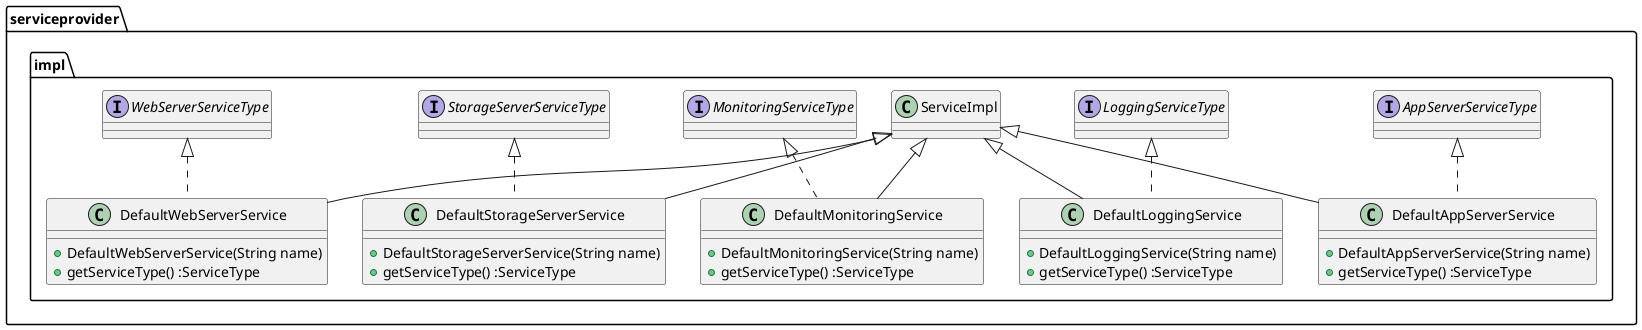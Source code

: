 @startuml

package serviceprovider.impl{


    class serviceprovider.impl.DefaultAppServerService extends ServiceImpl implements AppServerServiceType  {
        + DefaultAppServerService(String name)
        + getServiceType() :ServiceType
    }




    class serviceprovider.impl.DefaultLoggingService extends ServiceImpl implements LoggingServiceType  {
        + DefaultLoggingService(String name)
        + getServiceType() :ServiceType
    }




    class serviceprovider.impl.DefaultMonitoringService extends ServiceImpl implements MonitoringServiceType {
        + DefaultMonitoringService(String name)
        + getServiceType() :ServiceType

  }



    class serviceprovider.impl.DefaultStorageServerService extends ServiceImpl implements StorageServerServiceType {
        + DefaultStorageServerService(String name)
        + getServiceType() :ServiceType
    }




    class serviceprovider.impl.DefaultWebServerService extends ServiceImpl implements WebServerServiceType{
        + DefaultWebServerService(String name)
        + getServiceType() :ServiceType

  }


}

@enduml